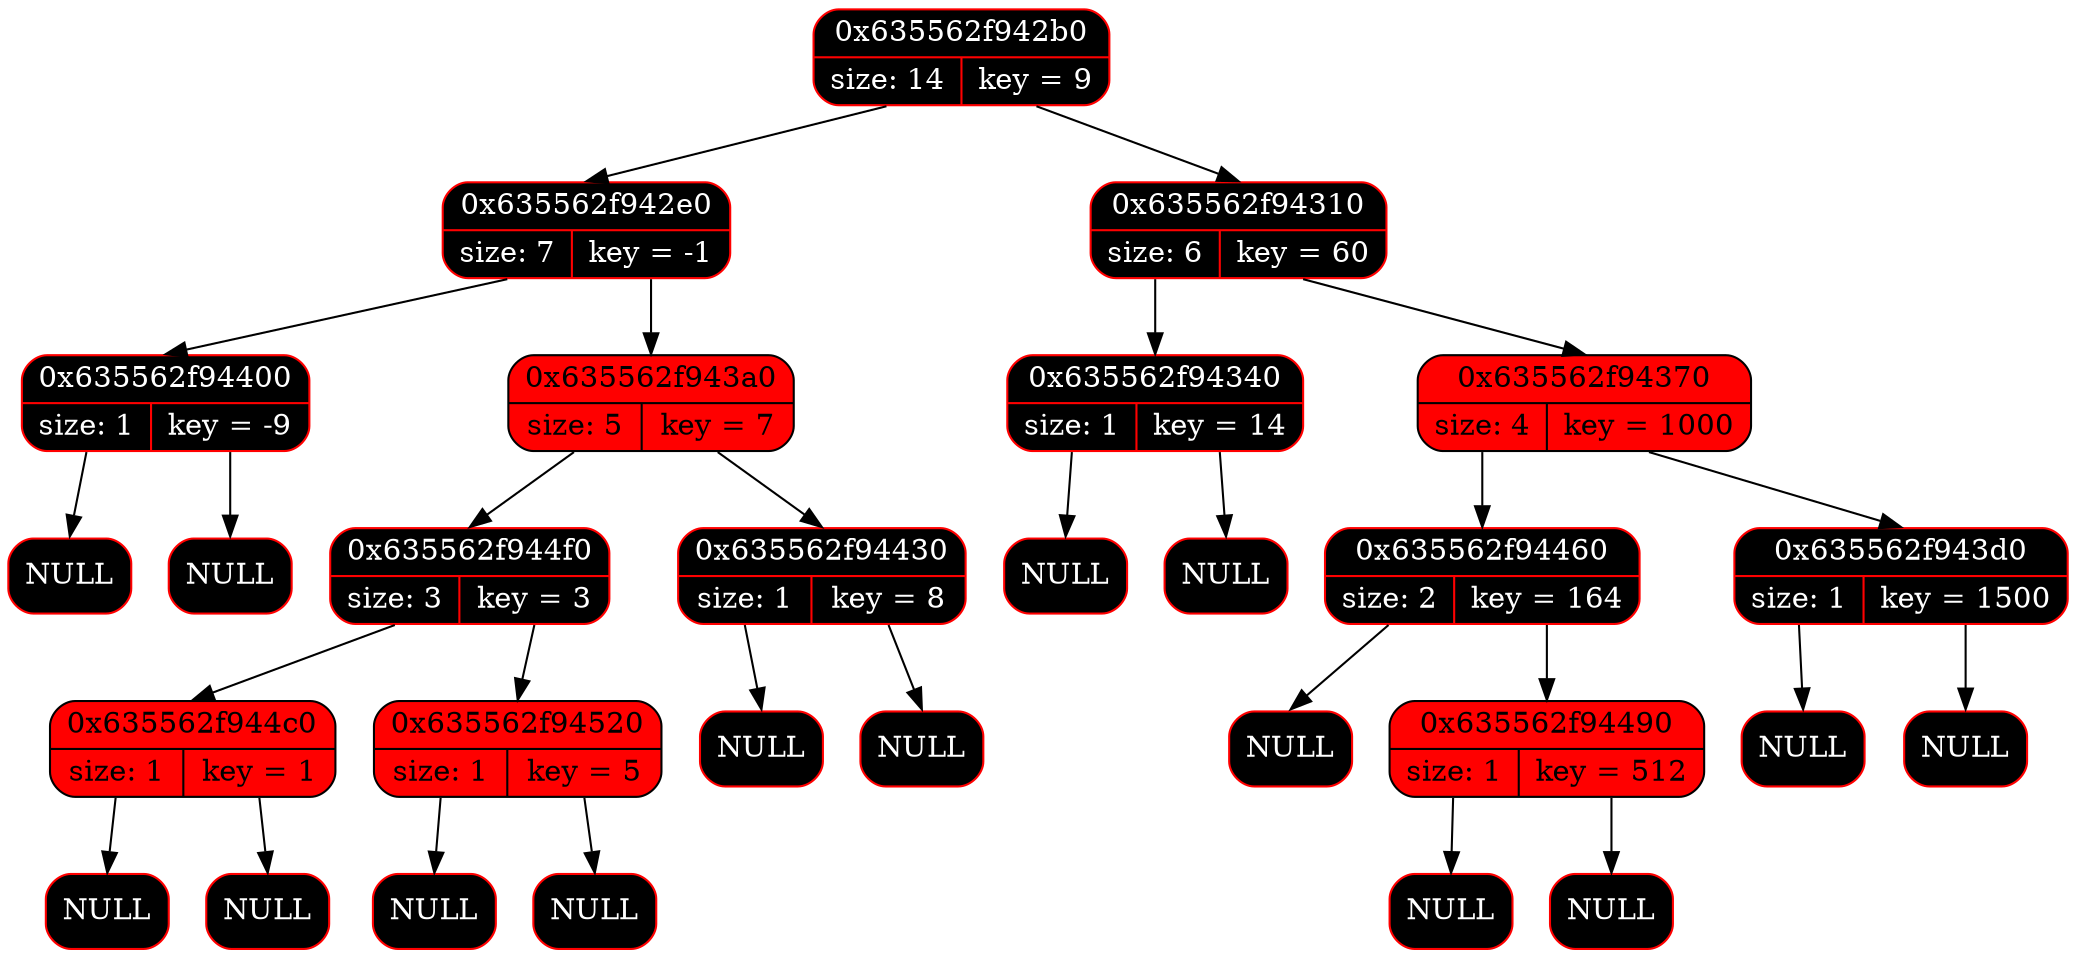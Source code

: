 digraph tree
{
	rankdir = TB;
	splines = false;

	node_0x635562f942b0 [color = red, style = "filled", fillcolor = black, shape = Mrecord, fontcolor = white, label =  "{{<f1> 0x635562f942b0} | { <f2> size: 14 | <f3> key = 9}}"];
	node_0x635562f942b0:<f2>:s -> node_0x635562f942e0:<f1>:n;
	node_0x635562f942e0 [color = red, style = "filled", fillcolor = black, shape = Mrecord, fontcolor = white, label =  "{{<f1> 0x635562f942e0} | { <f2> size: 7 | <f3> key = -1}}"];
	node_0x635562f942e0:<f2>:s -> node_0x635562f94400:<f1>:n;
	node_0x635562f94400 [color = red, style = "filled", fillcolor = black, shape = Mrecord, fontcolor = white, label =  "{{<f1> 0x635562f94400} | { <f2> size: 1 | <f3> key = -9}}"];
	node_0x635562f94400:<f2>:s -> node_0:<f1>:n;
	node_0 [color = red, style = "filled", fillcolor = black, shape = Mrecord, fontcolor = white, label =  "{<f1> NULL}"];
	node_0x635562f94400:<f3>:s -> node_1:<f1>:n;
	node_1 [color = red, style = "filled", fillcolor = black, shape = Mrecord, fontcolor = white, label =  "{<f1> NULL}"];
	node_0x635562f942e0:<f3>:s -> node_0x635562f943a0:<f1>:n;
	node_0x635562f943a0 [color = black, style = "filled", fillcolor = red, shape = Mrecord, fontcolor = black, label =  "{{<f1> 0x635562f943a0} | { <f2> size: 5 | <f3> key = 7}}"];
	node_0x635562f943a0:<f2>:s -> node_0x635562f944f0:<f1>:n;
	node_0x635562f944f0 [color = red, style = "filled", fillcolor = black, shape = Mrecord, fontcolor = white, label =  "{{<f1> 0x635562f944f0} | { <f2> size: 3 | <f3> key = 3}}"];
	node_0x635562f944f0:<f2>:s -> node_0x635562f944c0:<f1>:n;
	node_0x635562f944c0 [color = black, style = "filled", fillcolor = red, shape = Mrecord, fontcolor = black, label =  "{{<f1> 0x635562f944c0} | { <f2> size: 1 | <f3> key = 1}}"];
	node_0x635562f944c0:<f2>:s -> node_2:<f1>:n;
	node_2 [color = red, style = "filled", fillcolor = black, shape = Mrecord, fontcolor = white, label =  "{<f1> NULL}"];
	node_0x635562f944c0:<f3>:s -> node_3:<f1>:n;
	node_3 [color = red, style = "filled", fillcolor = black, shape = Mrecord, fontcolor = white, label =  "{<f1> NULL}"];
	node_0x635562f944f0:<f3>:s -> node_0x635562f94520:<f1>:n;
	node_0x635562f94520 [color = black, style = "filled", fillcolor = red, shape = Mrecord, fontcolor = black, label =  "{{<f1> 0x635562f94520} | { <f2> size: 1 | <f3> key = 5}}"];
	node_0x635562f94520:<f2>:s -> node_4:<f1>:n;
	node_4 [color = red, style = "filled", fillcolor = black, shape = Mrecord, fontcolor = white, label =  "{<f1> NULL}"];
	node_0x635562f94520:<f3>:s -> node_5:<f1>:n;
	node_5 [color = red, style = "filled", fillcolor = black, shape = Mrecord, fontcolor = white, label =  "{<f1> NULL}"];
	node_0x635562f943a0:<f3>:s -> node_0x635562f94430:<f1>:n;
	node_0x635562f94430 [color = red, style = "filled", fillcolor = black, shape = Mrecord, fontcolor = white, label =  "{{<f1> 0x635562f94430} | { <f2> size: 1 | <f3> key = 8}}"];
	node_0x635562f94430:<f2>:s -> node_6:<f1>:n;
	node_6 [color = red, style = "filled", fillcolor = black, shape = Mrecord, fontcolor = white, label =  "{<f1> NULL}"];
	node_0x635562f94430:<f3>:s -> node_7:<f1>:n;
	node_7 [color = red, style = "filled", fillcolor = black, shape = Mrecord, fontcolor = white, label =  "{<f1> NULL}"];
	node_0x635562f942b0:<f3>:s -> node_0x635562f94310:<f1>:n;
	node_0x635562f94310 [color = red, style = "filled", fillcolor = black, shape = Mrecord, fontcolor = white, label =  "{{<f1> 0x635562f94310} | { <f2> size: 6 | <f3> key = 60}}"];
	node_0x635562f94310:<f2>:s -> node_0x635562f94340:<f1>:n;
	node_0x635562f94340 [color = red, style = "filled", fillcolor = black, shape = Mrecord, fontcolor = white, label =  "{{<f1> 0x635562f94340} | { <f2> size: 1 | <f3> key = 14}}"];
	node_0x635562f94340:<f2>:s -> node_8:<f1>:n;
	node_8 [color = red, style = "filled", fillcolor = black, shape = Mrecord, fontcolor = white, label =  "{<f1> NULL}"];
	node_0x635562f94340:<f3>:s -> node_9:<f1>:n;
	node_9 [color = red, style = "filled", fillcolor = black, shape = Mrecord, fontcolor = white, label =  "{<f1> NULL}"];
	node_0x635562f94310:<f3>:s -> node_0x635562f94370:<f1>:n;
	node_0x635562f94370 [color = black, style = "filled", fillcolor = red, shape = Mrecord, fontcolor = black, label =  "{{<f1> 0x635562f94370} | { <f2> size: 4 | <f3> key = 1000}}"];
	node_0x635562f94370:<f2>:s -> node_0x635562f94460:<f1>:n;
	node_0x635562f94460 [color = red, style = "filled", fillcolor = black, shape = Mrecord, fontcolor = white, label =  "{{<f1> 0x635562f94460} | { <f2> size: 2 | <f3> key = 164}}"];
	node_0x635562f94460:<f2>:s -> node_10:<f1>:n;
	node_10 [color = red, style = "filled", fillcolor = black, shape = Mrecord, fontcolor = white, label =  "{<f1> NULL}"];
	node_0x635562f94460:<f3>:s -> node_0x635562f94490:<f1>:n;
	node_0x635562f94490 [color = black, style = "filled", fillcolor = red, shape = Mrecord, fontcolor = black, label =  "{{<f1> 0x635562f94490} | { <f2> size: 1 | <f3> key = 512}}"];
	node_0x635562f94490:<f2>:s -> node_11:<f1>:n;
	node_11 [color = red, style = "filled", fillcolor = black, shape = Mrecord, fontcolor = white, label =  "{<f1> NULL}"];
	node_0x635562f94490:<f3>:s -> node_12:<f1>:n;
	node_12 [color = red, style = "filled", fillcolor = black, shape = Mrecord, fontcolor = white, label =  "{<f1> NULL}"];
	node_0x635562f94370:<f3>:s -> node_0x635562f943d0:<f1>:n;
	node_0x635562f943d0 [color = red, style = "filled", fillcolor = black, shape = Mrecord, fontcolor = white, label =  "{{<f1> 0x635562f943d0} | { <f2> size: 1 | <f3> key = 1500}}"];
	node_0x635562f943d0:<f2>:s -> node_13:<f1>:n;
	node_13 [color = red, style = "filled", fillcolor = black, shape = Mrecord, fontcolor = white, label =  "{<f1> NULL}"];
	node_0x635562f943d0:<f3>:s -> node_14:<f1>:n;
	node_14 [color = red, style = "filled", fillcolor = black, shape = Mrecord, fontcolor = white, label =  "{<f1> NULL}"];
}
